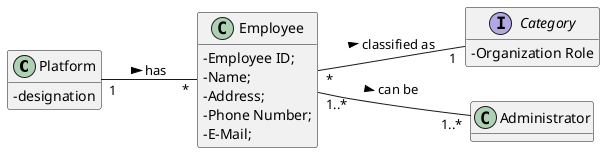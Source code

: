 @startuml
hide methods
left to right direction
skinparam classAttributeIconSize 0


class Platform {
  -designation
}

class Employee {
	-Employee ID;
	-Name;
	-Address;
	-Phone Number;
	-E-Mail;
	-Standard Occupational Classification (SOC) code.
}

interface Category {
  -Organization Role
}



Platform "1" -- "*" Employee : has >
Employee "*" -- "1" Category: classified as >
Employee "1..*" -- "1..*" Administrator: can be >



@enduml